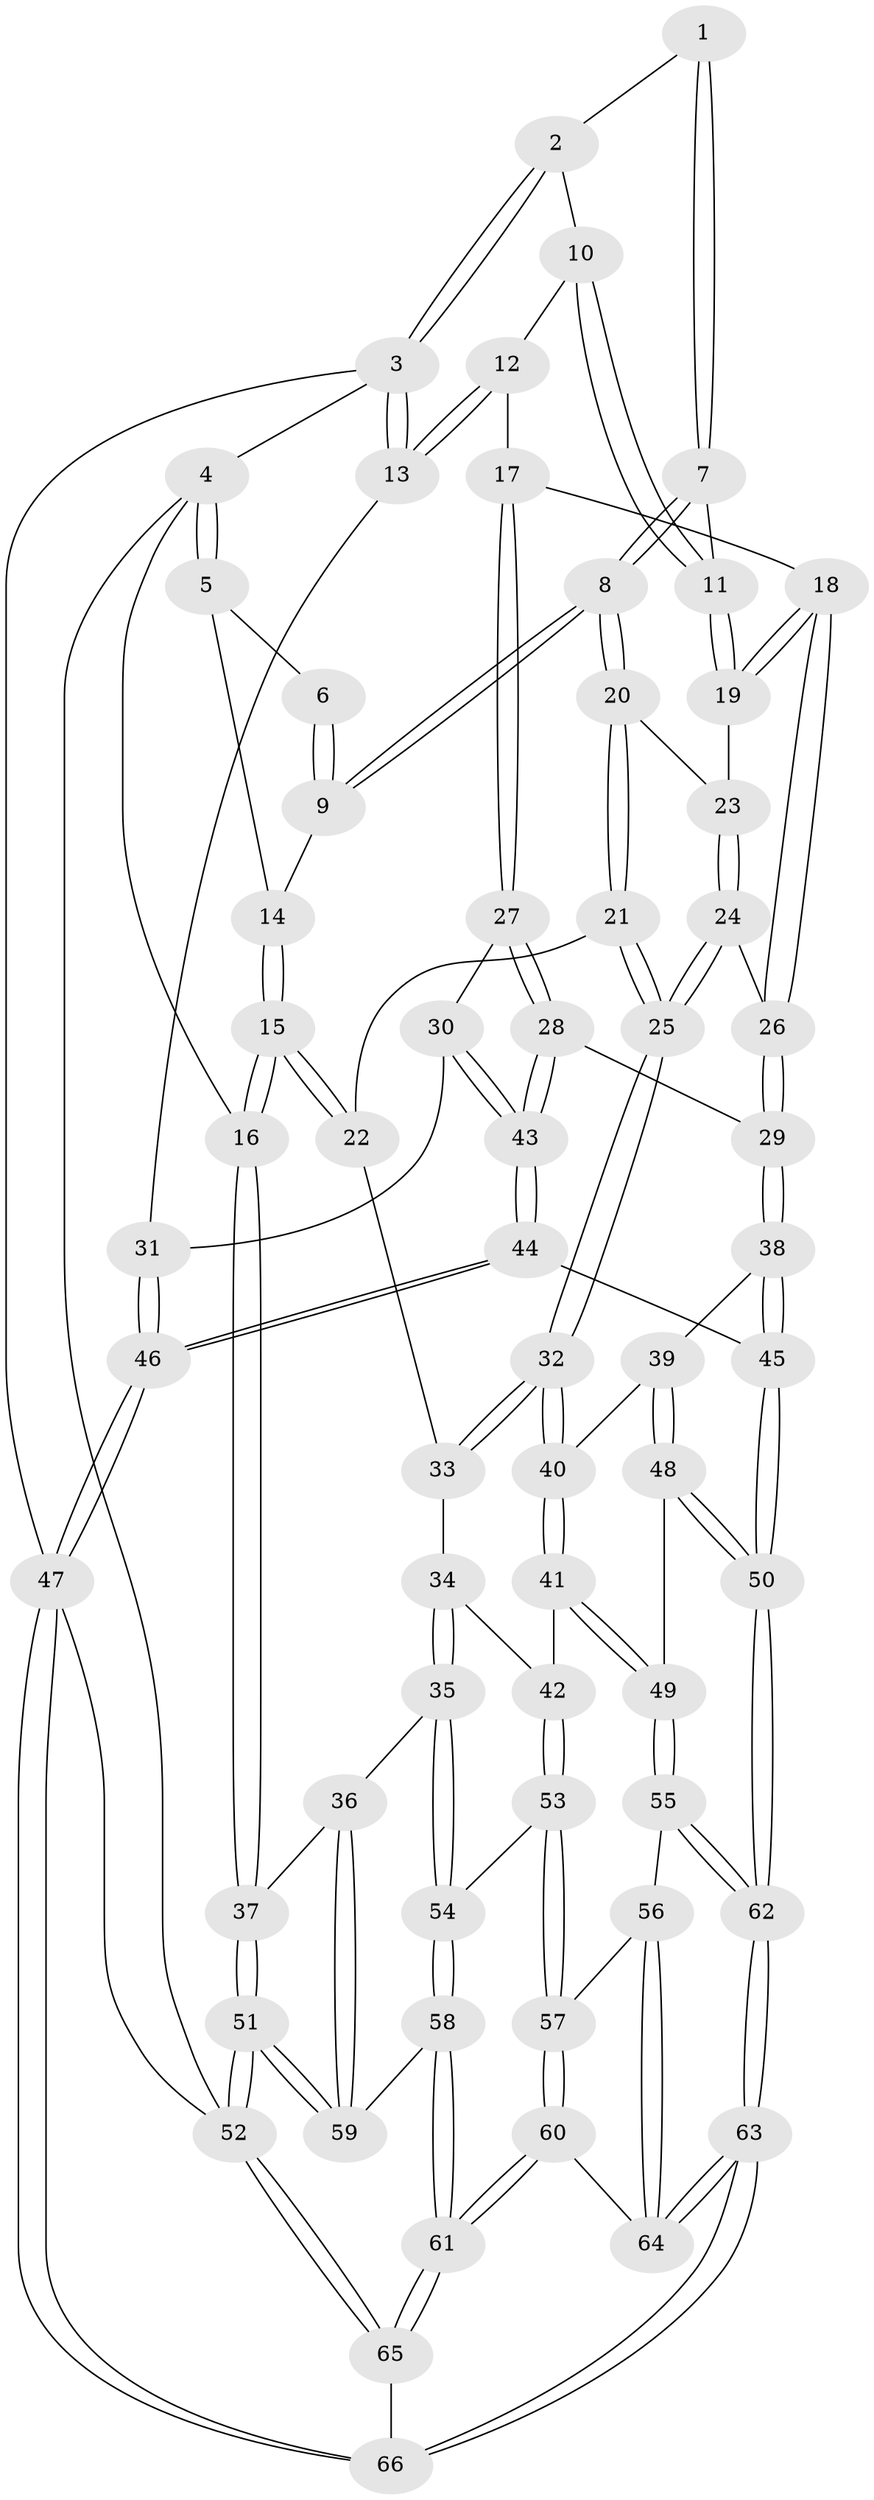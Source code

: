 // Generated by graph-tools (version 1.1) at 2025/38/03/09/25 02:38:39]
// undirected, 66 vertices, 162 edges
graph export_dot {
graph [start="1"]
  node [color=gray90,style=filled];
  1 [pos="+0.5305764576102054+0"];
  2 [pos="+0.7679835356827373+0"];
  3 [pos="+1+0"];
  4 [pos="+0+0"];
  5 [pos="+0+0"];
  6 [pos="+0.1931058137000629+0"];
  7 [pos="+0.5054140126799683+0.029560076045332097"];
  8 [pos="+0.3528219416394776+0.15681291294533684"];
  9 [pos="+0.28689168199328974+0.11850560041095044"];
  10 [pos="+0.7760394612189473+0.0780249073728666"];
  11 [pos="+0.5852743683582762+0.13190028326492534"];
  12 [pos="+0.8026409234913984+0.12743504005290143"];
  13 [pos="+1+0"];
  14 [pos="+0.20053884278379663+0.13356212450836108"];
  15 [pos="+0+0.34675886607583256"];
  16 [pos="+0+0.35072646036017047"];
  17 [pos="+0.8104298631012288+0.27571651568980277"];
  18 [pos="+0.7693227456175359+0.2739369369701481"];
  19 [pos="+0.6059908568262261+0.22675690110931981"];
  20 [pos="+0.35585395944909665+0.19686584329565446"];
  21 [pos="+0.32885218956529083+0.2892412138028012"];
  22 [pos="+0.1570358566658088+0.3710714623022741"];
  23 [pos="+0.562094562522924+0.2728884980565837"];
  24 [pos="+0.5125648359849221+0.44467059675756565"];
  25 [pos="+0.4857589653723213+0.45647352594848123"];
  26 [pos="+0.5604031987244581+0.4539655728582645"];
  27 [pos="+0.8980094666236264+0.3543497930664325"];
  28 [pos="+0.6997684809848143+0.5118830892830066"];
  29 [pos="+0.6906482023895806+0.5140276270231605"];
  30 [pos="+0.9928845123869284+0.37619120356256736"];
  31 [pos="+1+0.357946909306486"];
  32 [pos="+0.4502135921650247+0.51335403748297"];
  33 [pos="+0.24683929984008493+0.4705185989423356"];
  34 [pos="+0.2367184425459107+0.5663033521563346"];
  35 [pos="+0.13105214194748047+0.6488425509911965"];
  36 [pos="+0.0908841801149142+0.6506893771090185"];
  37 [pos="+0+0.5722206705651933"];
  38 [pos="+0.6546977993933294+0.6633927511787028"];
  39 [pos="+0.5890092880292447+0.6718406573889192"];
  40 [pos="+0.4393415424504977+0.5863437426317649"];
  41 [pos="+0.4058767387354044+0.6318168835392728"];
  42 [pos="+0.3882780034972438+0.6386710917363839"];
  43 [pos="+0.8630326646906609+0.6728627886482089"];
  44 [pos="+0.8634615018394167+0.7723642188114398"];
  45 [pos="+0.7593585934729333+0.7740938926337694"];
  46 [pos="+1+1"];
  47 [pos="+1+1"];
  48 [pos="+0.5627752969059079+0.7467327364407057"];
  49 [pos="+0.4533573855172344+0.7523212393876625"];
  50 [pos="+0.6138740553296795+0.8863067212246954"];
  51 [pos="+0+0.9020104067578225"];
  52 [pos="+0+1"];
  53 [pos="+0.2933098919738465+0.7160108221897912"];
  54 [pos="+0.2925735341953013+0.7160685808646653"];
  55 [pos="+0.45309107739928745+0.7571207128106722"];
  56 [pos="+0.40948785804474447+0.8111508215677709"];
  57 [pos="+0.3399084170717823+0.8330906377229738"];
  58 [pos="+0.18442817743392687+0.846520376060267"];
  59 [pos="+0.1644684543096695+0.8308040297871946"];
  60 [pos="+0.31517605296944934+0.9094798373265005"];
  61 [pos="+0.24358919978353447+1"];
  62 [pos="+0.5825946336239282+0.935665931171418"];
  63 [pos="+0.5821099023746694+0.9372742107495099"];
  64 [pos="+0.45433991805291085+0.8891885172825783"];
  65 [pos="+0.2112798030485715+1"];
  66 [pos="+0.5883975531483759+1"];
  1 -- 2;
  1 -- 7;
  1 -- 7;
  2 -- 3;
  2 -- 3;
  2 -- 10;
  3 -- 4;
  3 -- 13;
  3 -- 13;
  3 -- 47;
  4 -- 5;
  4 -- 5;
  4 -- 16;
  4 -- 52;
  5 -- 6;
  5 -- 14;
  6 -- 9;
  6 -- 9;
  7 -- 8;
  7 -- 8;
  7 -- 11;
  8 -- 9;
  8 -- 9;
  8 -- 20;
  8 -- 20;
  9 -- 14;
  10 -- 11;
  10 -- 11;
  10 -- 12;
  11 -- 19;
  11 -- 19;
  12 -- 13;
  12 -- 13;
  12 -- 17;
  13 -- 31;
  14 -- 15;
  14 -- 15;
  15 -- 16;
  15 -- 16;
  15 -- 22;
  15 -- 22;
  16 -- 37;
  16 -- 37;
  17 -- 18;
  17 -- 27;
  17 -- 27;
  18 -- 19;
  18 -- 19;
  18 -- 26;
  18 -- 26;
  19 -- 23;
  20 -- 21;
  20 -- 21;
  20 -- 23;
  21 -- 22;
  21 -- 25;
  21 -- 25;
  22 -- 33;
  23 -- 24;
  23 -- 24;
  24 -- 25;
  24 -- 25;
  24 -- 26;
  25 -- 32;
  25 -- 32;
  26 -- 29;
  26 -- 29;
  27 -- 28;
  27 -- 28;
  27 -- 30;
  28 -- 29;
  28 -- 43;
  28 -- 43;
  29 -- 38;
  29 -- 38;
  30 -- 31;
  30 -- 43;
  30 -- 43;
  31 -- 46;
  31 -- 46;
  32 -- 33;
  32 -- 33;
  32 -- 40;
  32 -- 40;
  33 -- 34;
  34 -- 35;
  34 -- 35;
  34 -- 42;
  35 -- 36;
  35 -- 54;
  35 -- 54;
  36 -- 37;
  36 -- 59;
  36 -- 59;
  37 -- 51;
  37 -- 51;
  38 -- 39;
  38 -- 45;
  38 -- 45;
  39 -- 40;
  39 -- 48;
  39 -- 48;
  40 -- 41;
  40 -- 41;
  41 -- 42;
  41 -- 49;
  41 -- 49;
  42 -- 53;
  42 -- 53;
  43 -- 44;
  43 -- 44;
  44 -- 45;
  44 -- 46;
  44 -- 46;
  45 -- 50;
  45 -- 50;
  46 -- 47;
  46 -- 47;
  47 -- 66;
  47 -- 66;
  47 -- 52;
  48 -- 49;
  48 -- 50;
  48 -- 50;
  49 -- 55;
  49 -- 55;
  50 -- 62;
  50 -- 62;
  51 -- 52;
  51 -- 52;
  51 -- 59;
  51 -- 59;
  52 -- 65;
  52 -- 65;
  53 -- 54;
  53 -- 57;
  53 -- 57;
  54 -- 58;
  54 -- 58;
  55 -- 56;
  55 -- 62;
  55 -- 62;
  56 -- 57;
  56 -- 64;
  56 -- 64;
  57 -- 60;
  57 -- 60;
  58 -- 59;
  58 -- 61;
  58 -- 61;
  60 -- 61;
  60 -- 61;
  60 -- 64;
  61 -- 65;
  61 -- 65;
  62 -- 63;
  62 -- 63;
  63 -- 64;
  63 -- 64;
  63 -- 66;
  63 -- 66;
  65 -- 66;
}
